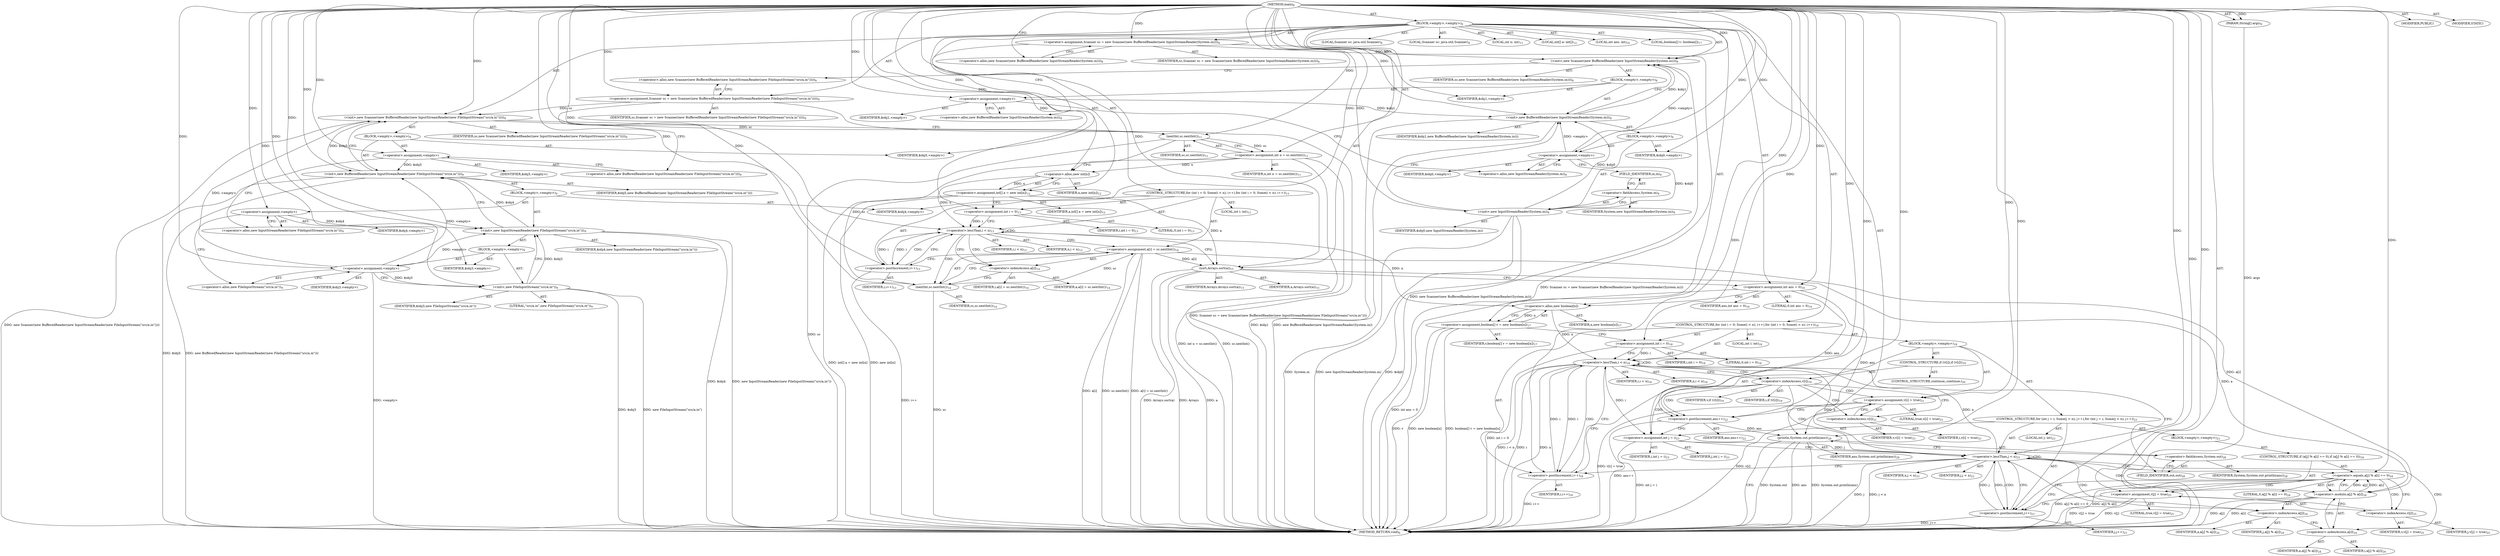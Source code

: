 digraph "main" {  
"21" [label = <(METHOD,main)<SUB>6</SUB>> ]
"22" [label = <(PARAM,String[] args)<SUB>6</SUB>> ]
"23" [label = <(BLOCK,&lt;empty&gt;,&lt;empty&gt;)<SUB>6</SUB>> ]
"4" [label = <(LOCAL,Scanner sc: java.util.Scanner)<SUB>8</SUB>> ]
"24" [label = <(&lt;operator&gt;.assignment,Scanner sc = new Scanner(new BufferedReader(new InputStreamReader(System.in))))<SUB>8</SUB>> ]
"25" [label = <(IDENTIFIER,sc,Scanner sc = new Scanner(new BufferedReader(new InputStreamReader(System.in))))<SUB>8</SUB>> ]
"26" [label = <(&lt;operator&gt;.alloc,new Scanner(new BufferedReader(new InputStreamReader(System.in))))<SUB>8</SUB>> ]
"27" [label = <(&lt;init&gt;,new Scanner(new BufferedReader(new InputStreamReader(System.in))))<SUB>8</SUB>> ]
"3" [label = <(IDENTIFIER,sc,new Scanner(new BufferedReader(new InputStreamReader(System.in))))<SUB>8</SUB>> ]
"28" [label = <(BLOCK,&lt;empty&gt;,&lt;empty&gt;)<SUB>8</SUB>> ]
"29" [label = <(&lt;operator&gt;.assignment,&lt;empty&gt;)> ]
"30" [label = <(IDENTIFIER,$obj1,&lt;empty&gt;)> ]
"31" [label = <(&lt;operator&gt;.alloc,new BufferedReader(new InputStreamReader(System.in)))<SUB>8</SUB>> ]
"32" [label = <(&lt;init&gt;,new BufferedReader(new InputStreamReader(System.in)))<SUB>8</SUB>> ]
"33" [label = <(IDENTIFIER,$obj1,new BufferedReader(new InputStreamReader(System.in)))> ]
"34" [label = <(BLOCK,&lt;empty&gt;,&lt;empty&gt;)<SUB>8</SUB>> ]
"35" [label = <(&lt;operator&gt;.assignment,&lt;empty&gt;)> ]
"36" [label = <(IDENTIFIER,$obj0,&lt;empty&gt;)> ]
"37" [label = <(&lt;operator&gt;.alloc,new InputStreamReader(System.in))<SUB>8</SUB>> ]
"38" [label = <(&lt;init&gt;,new InputStreamReader(System.in))<SUB>8</SUB>> ]
"39" [label = <(IDENTIFIER,$obj0,new InputStreamReader(System.in))> ]
"40" [label = <(&lt;operator&gt;.fieldAccess,System.in)<SUB>8</SUB>> ]
"41" [label = <(IDENTIFIER,System,new InputStreamReader(System.in))<SUB>8</SUB>> ]
"42" [label = <(FIELD_IDENTIFIER,in,in)<SUB>8</SUB>> ]
"43" [label = <(IDENTIFIER,$obj0,&lt;empty&gt;)> ]
"44" [label = <(IDENTIFIER,$obj1,&lt;empty&gt;)> ]
"6" [label = <(LOCAL,Scanner sc: java.util.Scanner)<SUB>9</SUB>> ]
"45" [label = <(&lt;operator&gt;.assignment,Scanner sc = new Scanner(new BufferedReader(new InputStreamReader(new FileInputStream(&quot;src/a.in&quot;)))))<SUB>9</SUB>> ]
"46" [label = <(IDENTIFIER,sc,Scanner sc = new Scanner(new BufferedReader(new InputStreamReader(new FileInputStream(&quot;src/a.in&quot;)))))<SUB>9</SUB>> ]
"47" [label = <(&lt;operator&gt;.alloc,new Scanner(new BufferedReader(new InputStreamReader(new FileInputStream(&quot;src/a.in&quot;)))))<SUB>9</SUB>> ]
"48" [label = <(&lt;init&gt;,new Scanner(new BufferedReader(new InputStreamReader(new FileInputStream(&quot;src/a.in&quot;)))))<SUB>9</SUB>> ]
"5" [label = <(IDENTIFIER,sc,new Scanner(new BufferedReader(new InputStreamReader(new FileInputStream(&quot;src/a.in&quot;)))))<SUB>9</SUB>> ]
"49" [label = <(BLOCK,&lt;empty&gt;,&lt;empty&gt;)<SUB>9</SUB>> ]
"50" [label = <(&lt;operator&gt;.assignment,&lt;empty&gt;)> ]
"51" [label = <(IDENTIFIER,$obj5,&lt;empty&gt;)> ]
"52" [label = <(&lt;operator&gt;.alloc,new BufferedReader(new InputStreamReader(new FileInputStream(&quot;src/a.in&quot;))))<SUB>9</SUB>> ]
"53" [label = <(&lt;init&gt;,new BufferedReader(new InputStreamReader(new FileInputStream(&quot;src/a.in&quot;))))<SUB>9</SUB>> ]
"54" [label = <(IDENTIFIER,$obj5,new BufferedReader(new InputStreamReader(new FileInputStream(&quot;src/a.in&quot;))))> ]
"55" [label = <(BLOCK,&lt;empty&gt;,&lt;empty&gt;)<SUB>9</SUB>> ]
"56" [label = <(&lt;operator&gt;.assignment,&lt;empty&gt;)> ]
"57" [label = <(IDENTIFIER,$obj4,&lt;empty&gt;)> ]
"58" [label = <(&lt;operator&gt;.alloc,new InputStreamReader(new FileInputStream(&quot;src/a.in&quot;)))<SUB>9</SUB>> ]
"59" [label = <(&lt;init&gt;,new InputStreamReader(new FileInputStream(&quot;src/a.in&quot;)))<SUB>9</SUB>> ]
"60" [label = <(IDENTIFIER,$obj4,new InputStreamReader(new FileInputStream(&quot;src/a.in&quot;)))> ]
"61" [label = <(BLOCK,&lt;empty&gt;,&lt;empty&gt;)<SUB>9</SUB>> ]
"62" [label = <(&lt;operator&gt;.assignment,&lt;empty&gt;)> ]
"63" [label = <(IDENTIFIER,$obj3,&lt;empty&gt;)> ]
"64" [label = <(&lt;operator&gt;.alloc,new FileInputStream(&quot;src/a.in&quot;))<SUB>9</SUB>> ]
"65" [label = <(&lt;init&gt;,new FileInputStream(&quot;src/a.in&quot;))<SUB>9</SUB>> ]
"66" [label = <(IDENTIFIER,$obj3,new FileInputStream(&quot;src/a.in&quot;))> ]
"67" [label = <(LITERAL,&quot;src/a.in&quot;,new FileInputStream(&quot;src/a.in&quot;))<SUB>9</SUB>> ]
"68" [label = <(IDENTIFIER,$obj3,&lt;empty&gt;)> ]
"69" [label = <(IDENTIFIER,$obj4,&lt;empty&gt;)> ]
"70" [label = <(IDENTIFIER,$obj5,&lt;empty&gt;)> ]
"71" [label = <(LOCAL,int n: int)<SUB>11</SUB>> ]
"72" [label = <(&lt;operator&gt;.assignment,int n = sc.nextInt())<SUB>11</SUB>> ]
"73" [label = <(IDENTIFIER,n,int n = sc.nextInt())<SUB>11</SUB>> ]
"74" [label = <(nextInt,sc.nextInt())<SUB>11</SUB>> ]
"75" [label = <(IDENTIFIER,sc,sc.nextInt())<SUB>11</SUB>> ]
"76" [label = <(LOCAL,int[] a: int[])<SUB>12</SUB>> ]
"77" [label = <(&lt;operator&gt;.assignment,int[] a = new int[n])<SUB>12</SUB>> ]
"78" [label = <(IDENTIFIER,a,int[] a = new int[n])<SUB>12</SUB>> ]
"79" [label = <(&lt;operator&gt;.alloc,new int[n])> ]
"80" [label = <(IDENTIFIER,n,new int[n])<SUB>12</SUB>> ]
"81" [label = <(CONTROL_STRUCTURE,for (int i = 0; Some(i &lt; n); i++),for (int i = 0; Some(i &lt; n); i++))<SUB>13</SUB>> ]
"82" [label = <(LOCAL,int i: int)<SUB>13</SUB>> ]
"83" [label = <(&lt;operator&gt;.assignment,int i = 0)<SUB>13</SUB>> ]
"84" [label = <(IDENTIFIER,i,int i = 0)<SUB>13</SUB>> ]
"85" [label = <(LITERAL,0,int i = 0)<SUB>13</SUB>> ]
"86" [label = <(&lt;operator&gt;.lessThan,i &lt; n)<SUB>13</SUB>> ]
"87" [label = <(IDENTIFIER,i,i &lt; n)<SUB>13</SUB>> ]
"88" [label = <(IDENTIFIER,n,i &lt; n)<SUB>13</SUB>> ]
"89" [label = <(&lt;operator&gt;.postIncrement,i++)<SUB>13</SUB>> ]
"90" [label = <(IDENTIFIER,i,i++)<SUB>13</SUB>> ]
"91" [label = <(&lt;operator&gt;.assignment,a[i] = sc.nextInt())<SUB>14</SUB>> ]
"92" [label = <(&lt;operator&gt;.indexAccess,a[i])<SUB>14</SUB>> ]
"93" [label = <(IDENTIFIER,a,a[i] = sc.nextInt())<SUB>14</SUB>> ]
"94" [label = <(IDENTIFIER,i,a[i] = sc.nextInt())<SUB>14</SUB>> ]
"95" [label = <(nextInt,sc.nextInt())<SUB>14</SUB>> ]
"96" [label = <(IDENTIFIER,sc,sc.nextInt())<SUB>14</SUB>> ]
"97" [label = <(sort,Arrays.sort(a))<SUB>15</SUB>> ]
"98" [label = <(IDENTIFIER,Arrays,Arrays.sort(a))<SUB>15</SUB>> ]
"99" [label = <(IDENTIFIER,a,Arrays.sort(a))<SUB>15</SUB>> ]
"100" [label = <(LOCAL,int ans: int)<SUB>16</SUB>> ]
"101" [label = <(&lt;operator&gt;.assignment,int ans = 0)<SUB>16</SUB>> ]
"102" [label = <(IDENTIFIER,ans,int ans = 0)<SUB>16</SUB>> ]
"103" [label = <(LITERAL,0,int ans = 0)<SUB>16</SUB>> ]
"104" [label = <(LOCAL,boolean[] v: boolean[])<SUB>17</SUB>> ]
"105" [label = <(&lt;operator&gt;.assignment,boolean[] v = new boolean[n])<SUB>17</SUB>> ]
"106" [label = <(IDENTIFIER,v,boolean[] v = new boolean[n])<SUB>17</SUB>> ]
"107" [label = <(&lt;operator&gt;.alloc,new boolean[n])> ]
"108" [label = <(IDENTIFIER,n,new boolean[n])<SUB>17</SUB>> ]
"109" [label = <(CONTROL_STRUCTURE,for (int i = 0; Some(i &lt; n); i++),for (int i = 0; Some(i &lt; n); i++))<SUB>18</SUB>> ]
"110" [label = <(LOCAL,int i: int)<SUB>18</SUB>> ]
"111" [label = <(&lt;operator&gt;.assignment,int i = 0)<SUB>18</SUB>> ]
"112" [label = <(IDENTIFIER,i,int i = 0)<SUB>18</SUB>> ]
"113" [label = <(LITERAL,0,int i = 0)<SUB>18</SUB>> ]
"114" [label = <(&lt;operator&gt;.lessThan,i &lt; n)<SUB>18</SUB>> ]
"115" [label = <(IDENTIFIER,i,i &lt; n)<SUB>18</SUB>> ]
"116" [label = <(IDENTIFIER,n,i &lt; n)<SUB>18</SUB>> ]
"117" [label = <(&lt;operator&gt;.postIncrement,i++)<SUB>18</SUB>> ]
"118" [label = <(IDENTIFIER,i,i++)<SUB>18</SUB>> ]
"119" [label = <(BLOCK,&lt;empty&gt;,&lt;empty&gt;)<SUB>18</SUB>> ]
"120" [label = <(CONTROL_STRUCTURE,if (v[i]),if (v[i]))<SUB>19</SUB>> ]
"121" [label = <(&lt;operator&gt;.indexAccess,v[i])<SUB>19</SUB>> ]
"122" [label = <(IDENTIFIER,v,if (v[i]))<SUB>19</SUB>> ]
"123" [label = <(IDENTIFIER,i,if (v[i]))<SUB>19</SUB>> ]
"124" [label = <(CONTROL_STRUCTURE,continue;,continue;)<SUB>20</SUB>> ]
"125" [label = <(&lt;operator&gt;.assignment,v[i] = true)<SUB>21</SUB>> ]
"126" [label = <(&lt;operator&gt;.indexAccess,v[i])<SUB>21</SUB>> ]
"127" [label = <(IDENTIFIER,v,v[i] = true)<SUB>21</SUB>> ]
"128" [label = <(IDENTIFIER,i,v[i] = true)<SUB>21</SUB>> ]
"129" [label = <(LITERAL,true,v[i] = true)<SUB>21</SUB>> ]
"130" [label = <(&lt;operator&gt;.postIncrement,ans++)<SUB>22</SUB>> ]
"131" [label = <(IDENTIFIER,ans,ans++)<SUB>22</SUB>> ]
"132" [label = <(CONTROL_STRUCTURE,for (int j = i; Some(j &lt; n); j++),for (int j = i; Some(j &lt; n); j++))<SUB>23</SUB>> ]
"133" [label = <(LOCAL,int j: int)<SUB>23</SUB>> ]
"134" [label = <(&lt;operator&gt;.assignment,int j = i)<SUB>23</SUB>> ]
"135" [label = <(IDENTIFIER,j,int j = i)<SUB>23</SUB>> ]
"136" [label = <(IDENTIFIER,i,int j = i)<SUB>23</SUB>> ]
"137" [label = <(&lt;operator&gt;.lessThan,j &lt; n)<SUB>23</SUB>> ]
"138" [label = <(IDENTIFIER,j,j &lt; n)<SUB>23</SUB>> ]
"139" [label = <(IDENTIFIER,n,j &lt; n)<SUB>23</SUB>> ]
"140" [label = <(&lt;operator&gt;.postIncrement,j++)<SUB>23</SUB>> ]
"141" [label = <(IDENTIFIER,j,j++)<SUB>23</SUB>> ]
"142" [label = <(BLOCK,&lt;empty&gt;,&lt;empty&gt;)<SUB>23</SUB>> ]
"143" [label = <(CONTROL_STRUCTURE,if (a[j] % a[i] == 0),if (a[j] % a[i] == 0))<SUB>24</SUB>> ]
"144" [label = <(&lt;operator&gt;.equals,a[j] % a[i] == 0)<SUB>24</SUB>> ]
"145" [label = <(&lt;operator&gt;.modulo,a[j] % a[i])<SUB>24</SUB>> ]
"146" [label = <(&lt;operator&gt;.indexAccess,a[j])<SUB>24</SUB>> ]
"147" [label = <(IDENTIFIER,a,a[j] % a[i])<SUB>24</SUB>> ]
"148" [label = <(IDENTIFIER,j,a[j] % a[i])<SUB>24</SUB>> ]
"149" [label = <(&lt;operator&gt;.indexAccess,a[i])<SUB>24</SUB>> ]
"150" [label = <(IDENTIFIER,a,a[j] % a[i])<SUB>24</SUB>> ]
"151" [label = <(IDENTIFIER,i,a[j] % a[i])<SUB>24</SUB>> ]
"152" [label = <(LITERAL,0,a[j] % a[i] == 0)<SUB>24</SUB>> ]
"153" [label = <(&lt;operator&gt;.assignment,v[j] = true)<SUB>25</SUB>> ]
"154" [label = <(&lt;operator&gt;.indexAccess,v[j])<SUB>25</SUB>> ]
"155" [label = <(IDENTIFIER,v,v[j] = true)<SUB>25</SUB>> ]
"156" [label = <(IDENTIFIER,j,v[j] = true)<SUB>25</SUB>> ]
"157" [label = <(LITERAL,true,v[j] = true)<SUB>25</SUB>> ]
"158" [label = <(println,System.out.println(ans))<SUB>28</SUB>> ]
"159" [label = <(&lt;operator&gt;.fieldAccess,System.out)<SUB>28</SUB>> ]
"160" [label = <(IDENTIFIER,System,System.out.println(ans))<SUB>28</SUB>> ]
"161" [label = <(FIELD_IDENTIFIER,out,out)<SUB>28</SUB>> ]
"162" [label = <(IDENTIFIER,ans,System.out.println(ans))<SUB>28</SUB>> ]
"163" [label = <(MODIFIER,PUBLIC)> ]
"164" [label = <(MODIFIER,STATIC)> ]
"165" [label = <(METHOD_RETURN,void)<SUB>6</SUB>> ]
  "21" -> "22"  [ label = "AST: "] 
  "21" -> "23"  [ label = "AST: "] 
  "21" -> "163"  [ label = "AST: "] 
  "21" -> "164"  [ label = "AST: "] 
  "21" -> "165"  [ label = "AST: "] 
  "23" -> "4"  [ label = "AST: "] 
  "23" -> "24"  [ label = "AST: "] 
  "23" -> "27"  [ label = "AST: "] 
  "23" -> "6"  [ label = "AST: "] 
  "23" -> "45"  [ label = "AST: "] 
  "23" -> "48"  [ label = "AST: "] 
  "23" -> "71"  [ label = "AST: "] 
  "23" -> "72"  [ label = "AST: "] 
  "23" -> "76"  [ label = "AST: "] 
  "23" -> "77"  [ label = "AST: "] 
  "23" -> "81"  [ label = "AST: "] 
  "23" -> "97"  [ label = "AST: "] 
  "23" -> "100"  [ label = "AST: "] 
  "23" -> "101"  [ label = "AST: "] 
  "23" -> "104"  [ label = "AST: "] 
  "23" -> "105"  [ label = "AST: "] 
  "23" -> "109"  [ label = "AST: "] 
  "23" -> "158"  [ label = "AST: "] 
  "24" -> "25"  [ label = "AST: "] 
  "24" -> "26"  [ label = "AST: "] 
  "27" -> "3"  [ label = "AST: "] 
  "27" -> "28"  [ label = "AST: "] 
  "28" -> "29"  [ label = "AST: "] 
  "28" -> "32"  [ label = "AST: "] 
  "28" -> "44"  [ label = "AST: "] 
  "29" -> "30"  [ label = "AST: "] 
  "29" -> "31"  [ label = "AST: "] 
  "32" -> "33"  [ label = "AST: "] 
  "32" -> "34"  [ label = "AST: "] 
  "34" -> "35"  [ label = "AST: "] 
  "34" -> "38"  [ label = "AST: "] 
  "34" -> "43"  [ label = "AST: "] 
  "35" -> "36"  [ label = "AST: "] 
  "35" -> "37"  [ label = "AST: "] 
  "38" -> "39"  [ label = "AST: "] 
  "38" -> "40"  [ label = "AST: "] 
  "40" -> "41"  [ label = "AST: "] 
  "40" -> "42"  [ label = "AST: "] 
  "45" -> "46"  [ label = "AST: "] 
  "45" -> "47"  [ label = "AST: "] 
  "48" -> "5"  [ label = "AST: "] 
  "48" -> "49"  [ label = "AST: "] 
  "49" -> "50"  [ label = "AST: "] 
  "49" -> "53"  [ label = "AST: "] 
  "49" -> "70"  [ label = "AST: "] 
  "50" -> "51"  [ label = "AST: "] 
  "50" -> "52"  [ label = "AST: "] 
  "53" -> "54"  [ label = "AST: "] 
  "53" -> "55"  [ label = "AST: "] 
  "55" -> "56"  [ label = "AST: "] 
  "55" -> "59"  [ label = "AST: "] 
  "55" -> "69"  [ label = "AST: "] 
  "56" -> "57"  [ label = "AST: "] 
  "56" -> "58"  [ label = "AST: "] 
  "59" -> "60"  [ label = "AST: "] 
  "59" -> "61"  [ label = "AST: "] 
  "61" -> "62"  [ label = "AST: "] 
  "61" -> "65"  [ label = "AST: "] 
  "61" -> "68"  [ label = "AST: "] 
  "62" -> "63"  [ label = "AST: "] 
  "62" -> "64"  [ label = "AST: "] 
  "65" -> "66"  [ label = "AST: "] 
  "65" -> "67"  [ label = "AST: "] 
  "72" -> "73"  [ label = "AST: "] 
  "72" -> "74"  [ label = "AST: "] 
  "74" -> "75"  [ label = "AST: "] 
  "77" -> "78"  [ label = "AST: "] 
  "77" -> "79"  [ label = "AST: "] 
  "79" -> "80"  [ label = "AST: "] 
  "81" -> "82"  [ label = "AST: "] 
  "81" -> "83"  [ label = "AST: "] 
  "81" -> "86"  [ label = "AST: "] 
  "81" -> "89"  [ label = "AST: "] 
  "81" -> "91"  [ label = "AST: "] 
  "83" -> "84"  [ label = "AST: "] 
  "83" -> "85"  [ label = "AST: "] 
  "86" -> "87"  [ label = "AST: "] 
  "86" -> "88"  [ label = "AST: "] 
  "89" -> "90"  [ label = "AST: "] 
  "91" -> "92"  [ label = "AST: "] 
  "91" -> "95"  [ label = "AST: "] 
  "92" -> "93"  [ label = "AST: "] 
  "92" -> "94"  [ label = "AST: "] 
  "95" -> "96"  [ label = "AST: "] 
  "97" -> "98"  [ label = "AST: "] 
  "97" -> "99"  [ label = "AST: "] 
  "101" -> "102"  [ label = "AST: "] 
  "101" -> "103"  [ label = "AST: "] 
  "105" -> "106"  [ label = "AST: "] 
  "105" -> "107"  [ label = "AST: "] 
  "107" -> "108"  [ label = "AST: "] 
  "109" -> "110"  [ label = "AST: "] 
  "109" -> "111"  [ label = "AST: "] 
  "109" -> "114"  [ label = "AST: "] 
  "109" -> "117"  [ label = "AST: "] 
  "109" -> "119"  [ label = "AST: "] 
  "111" -> "112"  [ label = "AST: "] 
  "111" -> "113"  [ label = "AST: "] 
  "114" -> "115"  [ label = "AST: "] 
  "114" -> "116"  [ label = "AST: "] 
  "117" -> "118"  [ label = "AST: "] 
  "119" -> "120"  [ label = "AST: "] 
  "119" -> "125"  [ label = "AST: "] 
  "119" -> "130"  [ label = "AST: "] 
  "119" -> "132"  [ label = "AST: "] 
  "120" -> "121"  [ label = "AST: "] 
  "120" -> "124"  [ label = "AST: "] 
  "121" -> "122"  [ label = "AST: "] 
  "121" -> "123"  [ label = "AST: "] 
  "125" -> "126"  [ label = "AST: "] 
  "125" -> "129"  [ label = "AST: "] 
  "126" -> "127"  [ label = "AST: "] 
  "126" -> "128"  [ label = "AST: "] 
  "130" -> "131"  [ label = "AST: "] 
  "132" -> "133"  [ label = "AST: "] 
  "132" -> "134"  [ label = "AST: "] 
  "132" -> "137"  [ label = "AST: "] 
  "132" -> "140"  [ label = "AST: "] 
  "132" -> "142"  [ label = "AST: "] 
  "134" -> "135"  [ label = "AST: "] 
  "134" -> "136"  [ label = "AST: "] 
  "137" -> "138"  [ label = "AST: "] 
  "137" -> "139"  [ label = "AST: "] 
  "140" -> "141"  [ label = "AST: "] 
  "142" -> "143"  [ label = "AST: "] 
  "143" -> "144"  [ label = "AST: "] 
  "143" -> "153"  [ label = "AST: "] 
  "144" -> "145"  [ label = "AST: "] 
  "144" -> "152"  [ label = "AST: "] 
  "145" -> "146"  [ label = "AST: "] 
  "145" -> "149"  [ label = "AST: "] 
  "146" -> "147"  [ label = "AST: "] 
  "146" -> "148"  [ label = "AST: "] 
  "149" -> "150"  [ label = "AST: "] 
  "149" -> "151"  [ label = "AST: "] 
  "153" -> "154"  [ label = "AST: "] 
  "153" -> "157"  [ label = "AST: "] 
  "154" -> "155"  [ label = "AST: "] 
  "154" -> "156"  [ label = "AST: "] 
  "158" -> "159"  [ label = "AST: "] 
  "158" -> "162"  [ label = "AST: "] 
  "159" -> "160"  [ label = "AST: "] 
  "159" -> "161"  [ label = "AST: "] 
  "24" -> "31"  [ label = "CFG: "] 
  "27" -> "47"  [ label = "CFG: "] 
  "45" -> "52"  [ label = "CFG: "] 
  "48" -> "74"  [ label = "CFG: "] 
  "72" -> "79"  [ label = "CFG: "] 
  "77" -> "83"  [ label = "CFG: "] 
  "97" -> "101"  [ label = "CFG: "] 
  "101" -> "107"  [ label = "CFG: "] 
  "105" -> "111"  [ label = "CFG: "] 
  "158" -> "165"  [ label = "CFG: "] 
  "26" -> "24"  [ label = "CFG: "] 
  "47" -> "45"  [ label = "CFG: "] 
  "74" -> "72"  [ label = "CFG: "] 
  "79" -> "77"  [ label = "CFG: "] 
  "83" -> "86"  [ label = "CFG: "] 
  "86" -> "92"  [ label = "CFG: "] 
  "86" -> "97"  [ label = "CFG: "] 
  "89" -> "86"  [ label = "CFG: "] 
  "91" -> "89"  [ label = "CFG: "] 
  "107" -> "105"  [ label = "CFG: "] 
  "111" -> "114"  [ label = "CFG: "] 
  "114" -> "121"  [ label = "CFG: "] 
  "114" -> "161"  [ label = "CFG: "] 
  "117" -> "114"  [ label = "CFG: "] 
  "159" -> "158"  [ label = "CFG: "] 
  "29" -> "37"  [ label = "CFG: "] 
  "32" -> "27"  [ label = "CFG: "] 
  "50" -> "58"  [ label = "CFG: "] 
  "53" -> "48"  [ label = "CFG: "] 
  "92" -> "95"  [ label = "CFG: "] 
  "95" -> "91"  [ label = "CFG: "] 
  "125" -> "130"  [ label = "CFG: "] 
  "130" -> "134"  [ label = "CFG: "] 
  "161" -> "159"  [ label = "CFG: "] 
  "31" -> "29"  [ label = "CFG: "] 
  "52" -> "50"  [ label = "CFG: "] 
  "121" -> "117"  [ label = "CFG: "] 
  "121" -> "126"  [ label = "CFG: "] 
  "126" -> "125"  [ label = "CFG: "] 
  "134" -> "137"  [ label = "CFG: "] 
  "137" -> "146"  [ label = "CFG: "] 
  "137" -> "117"  [ label = "CFG: "] 
  "140" -> "137"  [ label = "CFG: "] 
  "35" -> "42"  [ label = "CFG: "] 
  "38" -> "32"  [ label = "CFG: "] 
  "56" -> "64"  [ label = "CFG: "] 
  "59" -> "53"  [ label = "CFG: "] 
  "37" -> "35"  [ label = "CFG: "] 
  "40" -> "38"  [ label = "CFG: "] 
  "58" -> "56"  [ label = "CFG: "] 
  "144" -> "154"  [ label = "CFG: "] 
  "144" -> "140"  [ label = "CFG: "] 
  "153" -> "140"  [ label = "CFG: "] 
  "42" -> "40"  [ label = "CFG: "] 
  "62" -> "65"  [ label = "CFG: "] 
  "65" -> "59"  [ label = "CFG: "] 
  "145" -> "144"  [ label = "CFG: "] 
  "154" -> "153"  [ label = "CFG: "] 
  "64" -> "62"  [ label = "CFG: "] 
  "146" -> "149"  [ label = "CFG: "] 
  "149" -> "145"  [ label = "CFG: "] 
  "21" -> "26"  [ label = "CFG: "] 
  "22" -> "165"  [ label = "DDG: args"] 
  "24" -> "165"  [ label = "DDG: Scanner sc = new Scanner(new BufferedReader(new InputStreamReader(System.in)))"] 
  "32" -> "165"  [ label = "DDG: $obj1"] 
  "38" -> "165"  [ label = "DDG: $obj0"] 
  "38" -> "165"  [ label = "DDG: System.in"] 
  "38" -> "165"  [ label = "DDG: new InputStreamReader(System.in)"] 
  "32" -> "165"  [ label = "DDG: new BufferedReader(new InputStreamReader(System.in))"] 
  "27" -> "165"  [ label = "DDG: new Scanner(new BufferedReader(new InputStreamReader(System.in)))"] 
  "45" -> "165"  [ label = "DDG: Scanner sc = new Scanner(new BufferedReader(new InputStreamReader(new FileInputStream(&quot;src/a.in&quot;))))"] 
  "53" -> "165"  [ label = "DDG: $obj5"] 
  "59" -> "165"  [ label = "DDG: $obj4"] 
  "62" -> "165"  [ label = "DDG: &lt;empty&gt;"] 
  "65" -> "165"  [ label = "DDG: $obj3"] 
  "65" -> "165"  [ label = "DDG: new FileInputStream(&quot;src/a.in&quot;)"] 
  "59" -> "165"  [ label = "DDG: new InputStreamReader(new FileInputStream(&quot;src/a.in&quot;))"] 
  "53" -> "165"  [ label = "DDG: new BufferedReader(new InputStreamReader(new FileInputStream(&quot;src/a.in&quot;)))"] 
  "48" -> "165"  [ label = "DDG: new Scanner(new BufferedReader(new InputStreamReader(new FileInputStream(&quot;src/a.in&quot;))))"] 
  "74" -> "165"  [ label = "DDG: sc"] 
  "72" -> "165"  [ label = "DDG: sc.nextInt()"] 
  "72" -> "165"  [ label = "DDG: int n = sc.nextInt()"] 
  "77" -> "165"  [ label = "DDG: new int[n]"] 
  "77" -> "165"  [ label = "DDG: int[] a = new int[n]"] 
  "97" -> "165"  [ label = "DDG: a"] 
  "97" -> "165"  [ label = "DDG: Arrays.sort(a)"] 
  "101" -> "165"  [ label = "DDG: int ans = 0"] 
  "105" -> "165"  [ label = "DDG: v"] 
  "105" -> "165"  [ label = "DDG: new boolean[n]"] 
  "105" -> "165"  [ label = "DDG: boolean[] v = new boolean[n]"] 
  "111" -> "165"  [ label = "DDG: int i = 0"] 
  "114" -> "165"  [ label = "DDG: i"] 
  "114" -> "165"  [ label = "DDG: n"] 
  "114" -> "165"  [ label = "DDG: i &lt; n"] 
  "158" -> "165"  [ label = "DDG: System.out"] 
  "158" -> "165"  [ label = "DDG: ans"] 
  "158" -> "165"  [ label = "DDG: System.out.println(ans)"] 
  "125" -> "165"  [ label = "DDG: v[i]"] 
  "125" -> "165"  [ label = "DDG: v[i] = true"] 
  "130" -> "165"  [ label = "DDG: ans++"] 
  "134" -> "165"  [ label = "DDG: int j = i"] 
  "137" -> "165"  [ label = "DDG: j"] 
  "137" -> "165"  [ label = "DDG: j &lt; n"] 
  "145" -> "165"  [ label = "DDG: a[j]"] 
  "145" -> "165"  [ label = "DDG: a[i]"] 
  "144" -> "165"  [ label = "DDG: a[j] % a[i]"] 
  "144" -> "165"  [ label = "DDG: a[j] % a[i] == 0"] 
  "153" -> "165"  [ label = "DDG: v[j]"] 
  "153" -> "165"  [ label = "DDG: v[j] = true"] 
  "140" -> "165"  [ label = "DDG: j++"] 
  "117" -> "165"  [ label = "DDG: i++"] 
  "91" -> "165"  [ label = "DDG: a[i]"] 
  "95" -> "165"  [ label = "DDG: sc"] 
  "91" -> "165"  [ label = "DDG: sc.nextInt()"] 
  "91" -> "165"  [ label = "DDG: a[i] = sc.nextInt()"] 
  "89" -> "165"  [ label = "DDG: i++"] 
  "97" -> "165"  [ label = "DDG: Arrays"] 
  "21" -> "22"  [ label = "DDG: "] 
  "21" -> "24"  [ label = "DDG: "] 
  "21" -> "45"  [ label = "DDG: "] 
  "74" -> "72"  [ label = "DDG: sc"] 
  "79" -> "77"  [ label = "DDG: n"] 
  "21" -> "101"  [ label = "DDG: "] 
  "107" -> "105"  [ label = "DDG: n"] 
  "24" -> "27"  [ label = "DDG: sc"] 
  "21" -> "27"  [ label = "DDG: "] 
  "35" -> "27"  [ label = "DDG: &lt;empty&gt;"] 
  "32" -> "27"  [ label = "DDG: $obj1"] 
  "45" -> "48"  [ label = "DDG: sc"] 
  "21" -> "48"  [ label = "DDG: "] 
  "62" -> "48"  [ label = "DDG: &lt;empty&gt;"] 
  "53" -> "48"  [ label = "DDG: $obj5"] 
  "21" -> "83"  [ label = "DDG: "] 
  "95" -> "91"  [ label = "DDG: sc"] 
  "21" -> "97"  [ label = "DDG: "] 
  "77" -> "97"  [ label = "DDG: a"] 
  "91" -> "97"  [ label = "DDG: a[i]"] 
  "21" -> "111"  [ label = "DDG: "] 
  "101" -> "158"  [ label = "DDG: ans"] 
  "130" -> "158"  [ label = "DDG: ans"] 
  "21" -> "158"  [ label = "DDG: "] 
  "21" -> "29"  [ label = "DDG: "] 
  "21" -> "44"  [ label = "DDG: "] 
  "21" -> "50"  [ label = "DDG: "] 
  "21" -> "70"  [ label = "DDG: "] 
  "48" -> "74"  [ label = "DDG: sc"] 
  "21" -> "74"  [ label = "DDG: "] 
  "72" -> "79"  [ label = "DDG: n"] 
  "21" -> "79"  [ label = "DDG: "] 
  "83" -> "86"  [ label = "DDG: i"] 
  "89" -> "86"  [ label = "DDG: i"] 
  "21" -> "86"  [ label = "DDG: "] 
  "79" -> "86"  [ label = "DDG: n"] 
  "86" -> "89"  [ label = "DDG: i"] 
  "21" -> "89"  [ label = "DDG: "] 
  "86" -> "107"  [ label = "DDG: n"] 
  "21" -> "107"  [ label = "DDG: "] 
  "111" -> "114"  [ label = "DDG: i"] 
  "117" -> "114"  [ label = "DDG: i"] 
  "21" -> "114"  [ label = "DDG: "] 
  "107" -> "114"  [ label = "DDG: n"] 
  "137" -> "114"  [ label = "DDG: n"] 
  "114" -> "117"  [ label = "DDG: i"] 
  "21" -> "117"  [ label = "DDG: "] 
  "21" -> "125"  [ label = "DDG: "] 
  "29" -> "32"  [ label = "DDG: $obj1"] 
  "21" -> "32"  [ label = "DDG: "] 
  "35" -> "32"  [ label = "DDG: &lt;empty&gt;"] 
  "38" -> "32"  [ label = "DDG: $obj0"] 
  "50" -> "53"  [ label = "DDG: $obj5"] 
  "21" -> "53"  [ label = "DDG: "] 
  "62" -> "53"  [ label = "DDG: &lt;empty&gt;"] 
  "59" -> "53"  [ label = "DDG: $obj4"] 
  "74" -> "95"  [ label = "DDG: sc"] 
  "21" -> "95"  [ label = "DDG: "] 
  "101" -> "130"  [ label = "DDG: ans"] 
  "21" -> "130"  [ label = "DDG: "] 
  "114" -> "134"  [ label = "DDG: i"] 
  "21" -> "134"  [ label = "DDG: "] 
  "21" -> "35"  [ label = "DDG: "] 
  "21" -> "43"  [ label = "DDG: "] 
  "21" -> "56"  [ label = "DDG: "] 
  "21" -> "69"  [ label = "DDG: "] 
  "134" -> "137"  [ label = "DDG: j"] 
  "140" -> "137"  [ label = "DDG: j"] 
  "21" -> "137"  [ label = "DDG: "] 
  "114" -> "137"  [ label = "DDG: n"] 
  "137" -> "140"  [ label = "DDG: j"] 
  "21" -> "140"  [ label = "DDG: "] 
  "35" -> "38"  [ label = "DDG: $obj0"] 
  "21" -> "38"  [ label = "DDG: "] 
  "56" -> "59"  [ label = "DDG: $obj4"] 
  "21" -> "59"  [ label = "DDG: "] 
  "62" -> "59"  [ label = "DDG: &lt;empty&gt;"] 
  "65" -> "59"  [ label = "DDG: $obj3"] 
  "21" -> "153"  [ label = "DDG: "] 
  "21" -> "62"  [ label = "DDG: "] 
  "21" -> "68"  [ label = "DDG: "] 
  "145" -> "144"  [ label = "DDG: a[j]"] 
  "145" -> "144"  [ label = "DDG: a[i]"] 
  "21" -> "144"  [ label = "DDG: "] 
  "62" -> "65"  [ label = "DDG: $obj3"] 
  "21" -> "65"  [ label = "DDG: "] 
  "97" -> "145"  [ label = "DDG: a"] 
  "91" -> "145"  [ label = "DDG: a[i]"] 
  "86" -> "89"  [ label = "CDG: "] 
  "86" -> "95"  [ label = "CDG: "] 
  "86" -> "92"  [ label = "CDG: "] 
  "86" -> "91"  [ label = "CDG: "] 
  "86" -> "86"  [ label = "CDG: "] 
  "114" -> "114"  [ label = "CDG: "] 
  "114" -> "121"  [ label = "CDG: "] 
  "114" -> "117"  [ label = "CDG: "] 
  "121" -> "134"  [ label = "CDG: "] 
  "121" -> "126"  [ label = "CDG: "] 
  "121" -> "137"  [ label = "CDG: "] 
  "121" -> "130"  [ label = "CDG: "] 
  "121" -> "125"  [ label = "CDG: "] 
  "137" -> "145"  [ label = "CDG: "] 
  "137" -> "146"  [ label = "CDG: "] 
  "137" -> "149"  [ label = "CDG: "] 
  "137" -> "144"  [ label = "CDG: "] 
  "137" -> "140"  [ label = "CDG: "] 
  "137" -> "137"  [ label = "CDG: "] 
  "144" -> "154"  [ label = "CDG: "] 
  "144" -> "153"  [ label = "CDG: "] 
}
